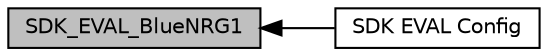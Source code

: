 digraph "SDK_EVAL_BlueNRG1"
{
  edge [fontname="Helvetica",fontsize="10",labelfontname="Helvetica",labelfontsize="10"];
  node [fontname="Helvetica",fontsize="10",shape=box];
  rankdir=LR;
  Node1 [label="SDK_EVAL_BlueNRG1",height=0.2,width=0.4,color="black", fillcolor="grey75", style="filled", fontcolor="black",tooltip=" "];
  Node2 [label="SDK EVAL Config",height=0.2,width=0.4,color="black", fillcolor="white", style="filled",URL="$group___s_d_k___e_v_a_l___config.html",tooltip="SDK EVAL configuration."];
  Node1->Node2 [shape=plaintext, dir="back", style="solid"];
}
